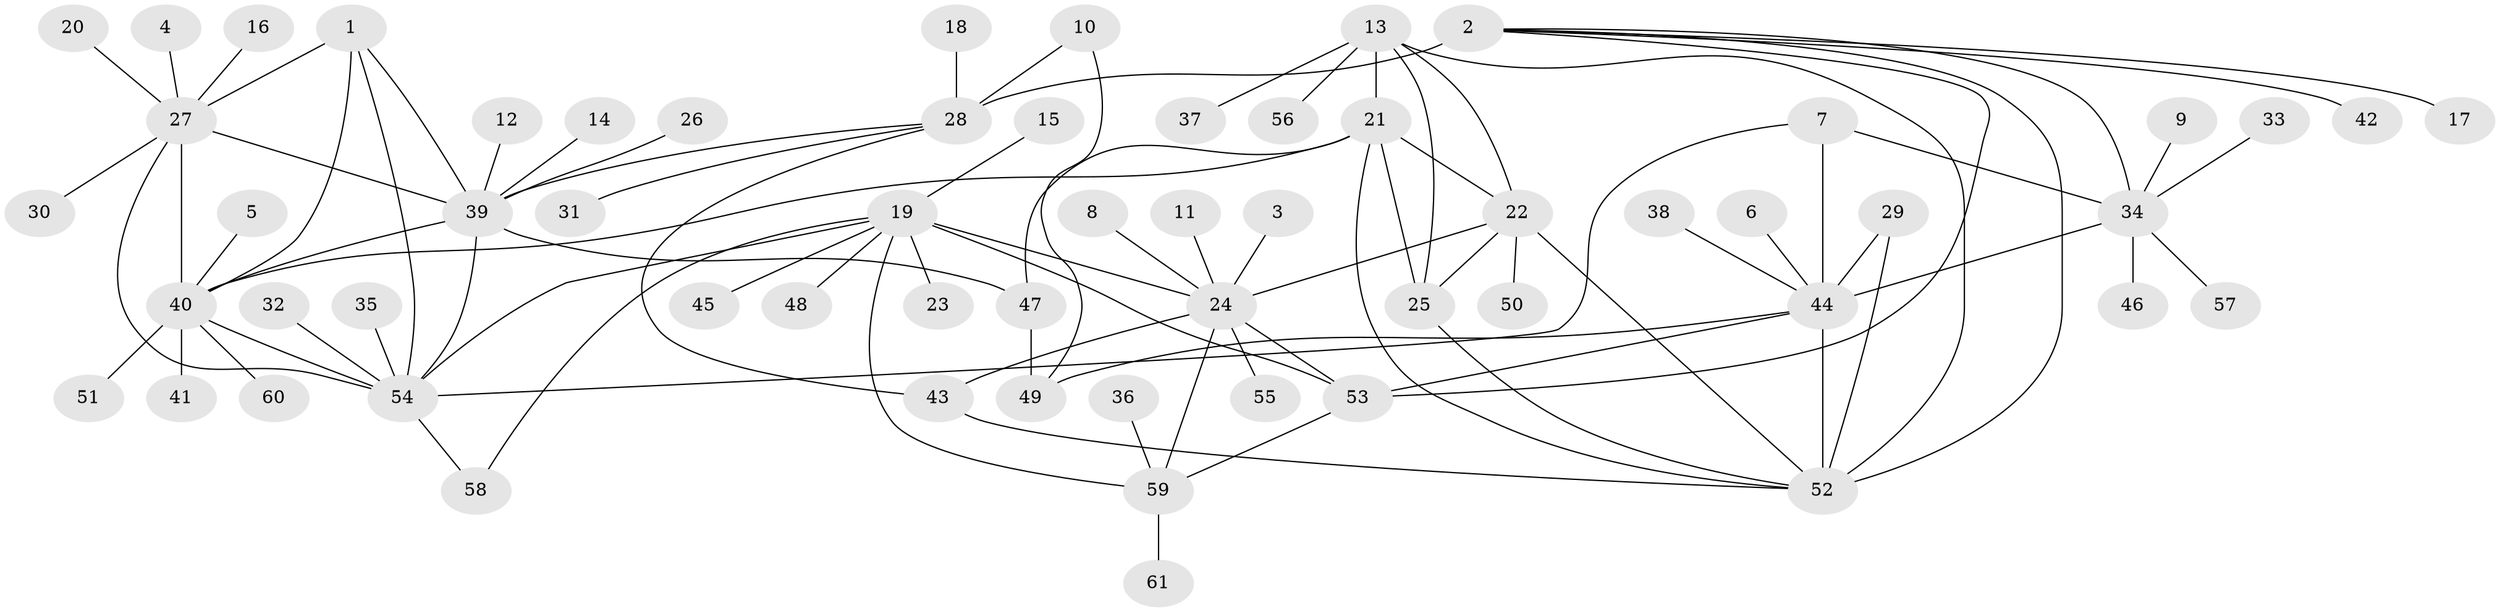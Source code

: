 // original degree distribution, {9: 0.03305785123966942, 12: 0.04132231404958678, 5: 0.03305785123966942, 7: 0.04132231404958678, 8: 0.05785123966942149, 13: 0.008264462809917356, 6: 0.03305785123966942, 11: 0.008264462809917356, 1: 0.5950413223140496, 3: 0.024793388429752067, 2: 0.12396694214876033}
// Generated by graph-tools (version 1.1) at 2025/02/03/09/25 03:02:44]
// undirected, 61 vertices, 89 edges
graph export_dot {
graph [start="1"]
  node [color=gray90,style=filled];
  1;
  2;
  3;
  4;
  5;
  6;
  7;
  8;
  9;
  10;
  11;
  12;
  13;
  14;
  15;
  16;
  17;
  18;
  19;
  20;
  21;
  22;
  23;
  24;
  25;
  26;
  27;
  28;
  29;
  30;
  31;
  32;
  33;
  34;
  35;
  36;
  37;
  38;
  39;
  40;
  41;
  42;
  43;
  44;
  45;
  46;
  47;
  48;
  49;
  50;
  51;
  52;
  53;
  54;
  55;
  56;
  57;
  58;
  59;
  60;
  61;
  1 -- 27 [weight=2.0];
  1 -- 39 [weight=1.0];
  1 -- 40 [weight=1.0];
  1 -- 54 [weight=1.0];
  2 -- 17 [weight=1.0];
  2 -- 28 [weight=9.0];
  2 -- 34 [weight=1.0];
  2 -- 42 [weight=1.0];
  2 -- 52 [weight=1.0];
  2 -- 53 [weight=1.0];
  3 -- 24 [weight=1.0];
  4 -- 27 [weight=1.0];
  5 -- 40 [weight=1.0];
  6 -- 44 [weight=1.0];
  7 -- 34 [weight=1.0];
  7 -- 44 [weight=4.0];
  7 -- 54 [weight=1.0];
  8 -- 24 [weight=1.0];
  9 -- 34 [weight=1.0];
  10 -- 28 [weight=1.0];
  10 -- 49 [weight=1.0];
  11 -- 24 [weight=1.0];
  12 -- 39 [weight=1.0];
  13 -- 21 [weight=2.0];
  13 -- 22 [weight=2.0];
  13 -- 25 [weight=2.0];
  13 -- 37 [weight=1.0];
  13 -- 52 [weight=2.0];
  13 -- 56 [weight=1.0];
  14 -- 39 [weight=1.0];
  15 -- 19 [weight=1.0];
  16 -- 27 [weight=1.0];
  18 -- 28 [weight=1.0];
  19 -- 23 [weight=1.0];
  19 -- 24 [weight=2.0];
  19 -- 45 [weight=1.0];
  19 -- 48 [weight=1.0];
  19 -- 53 [weight=4.0];
  19 -- 54 [weight=1.0];
  19 -- 58 [weight=1.0];
  19 -- 59 [weight=2.0];
  20 -- 27 [weight=1.0];
  21 -- 22 [weight=1.0];
  21 -- 25 [weight=1.0];
  21 -- 40 [weight=1.0];
  21 -- 47 [weight=1.0];
  21 -- 52 [weight=1.0];
  22 -- 24 [weight=1.0];
  22 -- 25 [weight=1.0];
  22 -- 50 [weight=1.0];
  22 -- 52 [weight=1.0];
  24 -- 43 [weight=1.0];
  24 -- 53 [weight=2.0];
  24 -- 55 [weight=1.0];
  24 -- 59 [weight=1.0];
  25 -- 52 [weight=1.0];
  26 -- 39 [weight=1.0];
  27 -- 30 [weight=1.0];
  27 -- 39 [weight=2.0];
  27 -- 40 [weight=2.0];
  27 -- 54 [weight=2.0];
  28 -- 31 [weight=1.0];
  28 -- 39 [weight=1.0];
  28 -- 43 [weight=1.0];
  29 -- 44 [weight=1.0];
  29 -- 52 [weight=1.0];
  32 -- 54 [weight=1.0];
  33 -- 34 [weight=1.0];
  34 -- 44 [weight=4.0];
  34 -- 46 [weight=1.0];
  34 -- 57 [weight=1.0];
  35 -- 54 [weight=1.0];
  36 -- 59 [weight=1.0];
  38 -- 44 [weight=1.0];
  39 -- 40 [weight=1.0];
  39 -- 47 [weight=1.0];
  39 -- 54 [weight=1.0];
  40 -- 41 [weight=1.0];
  40 -- 51 [weight=1.0];
  40 -- 54 [weight=1.0];
  40 -- 60 [weight=1.0];
  43 -- 52 [weight=1.0];
  44 -- 49 [weight=1.0];
  44 -- 52 [weight=1.0];
  44 -- 53 [weight=1.0];
  47 -- 49 [weight=1.0];
  53 -- 59 [weight=2.0];
  54 -- 58 [weight=1.0];
  59 -- 61 [weight=1.0];
}
